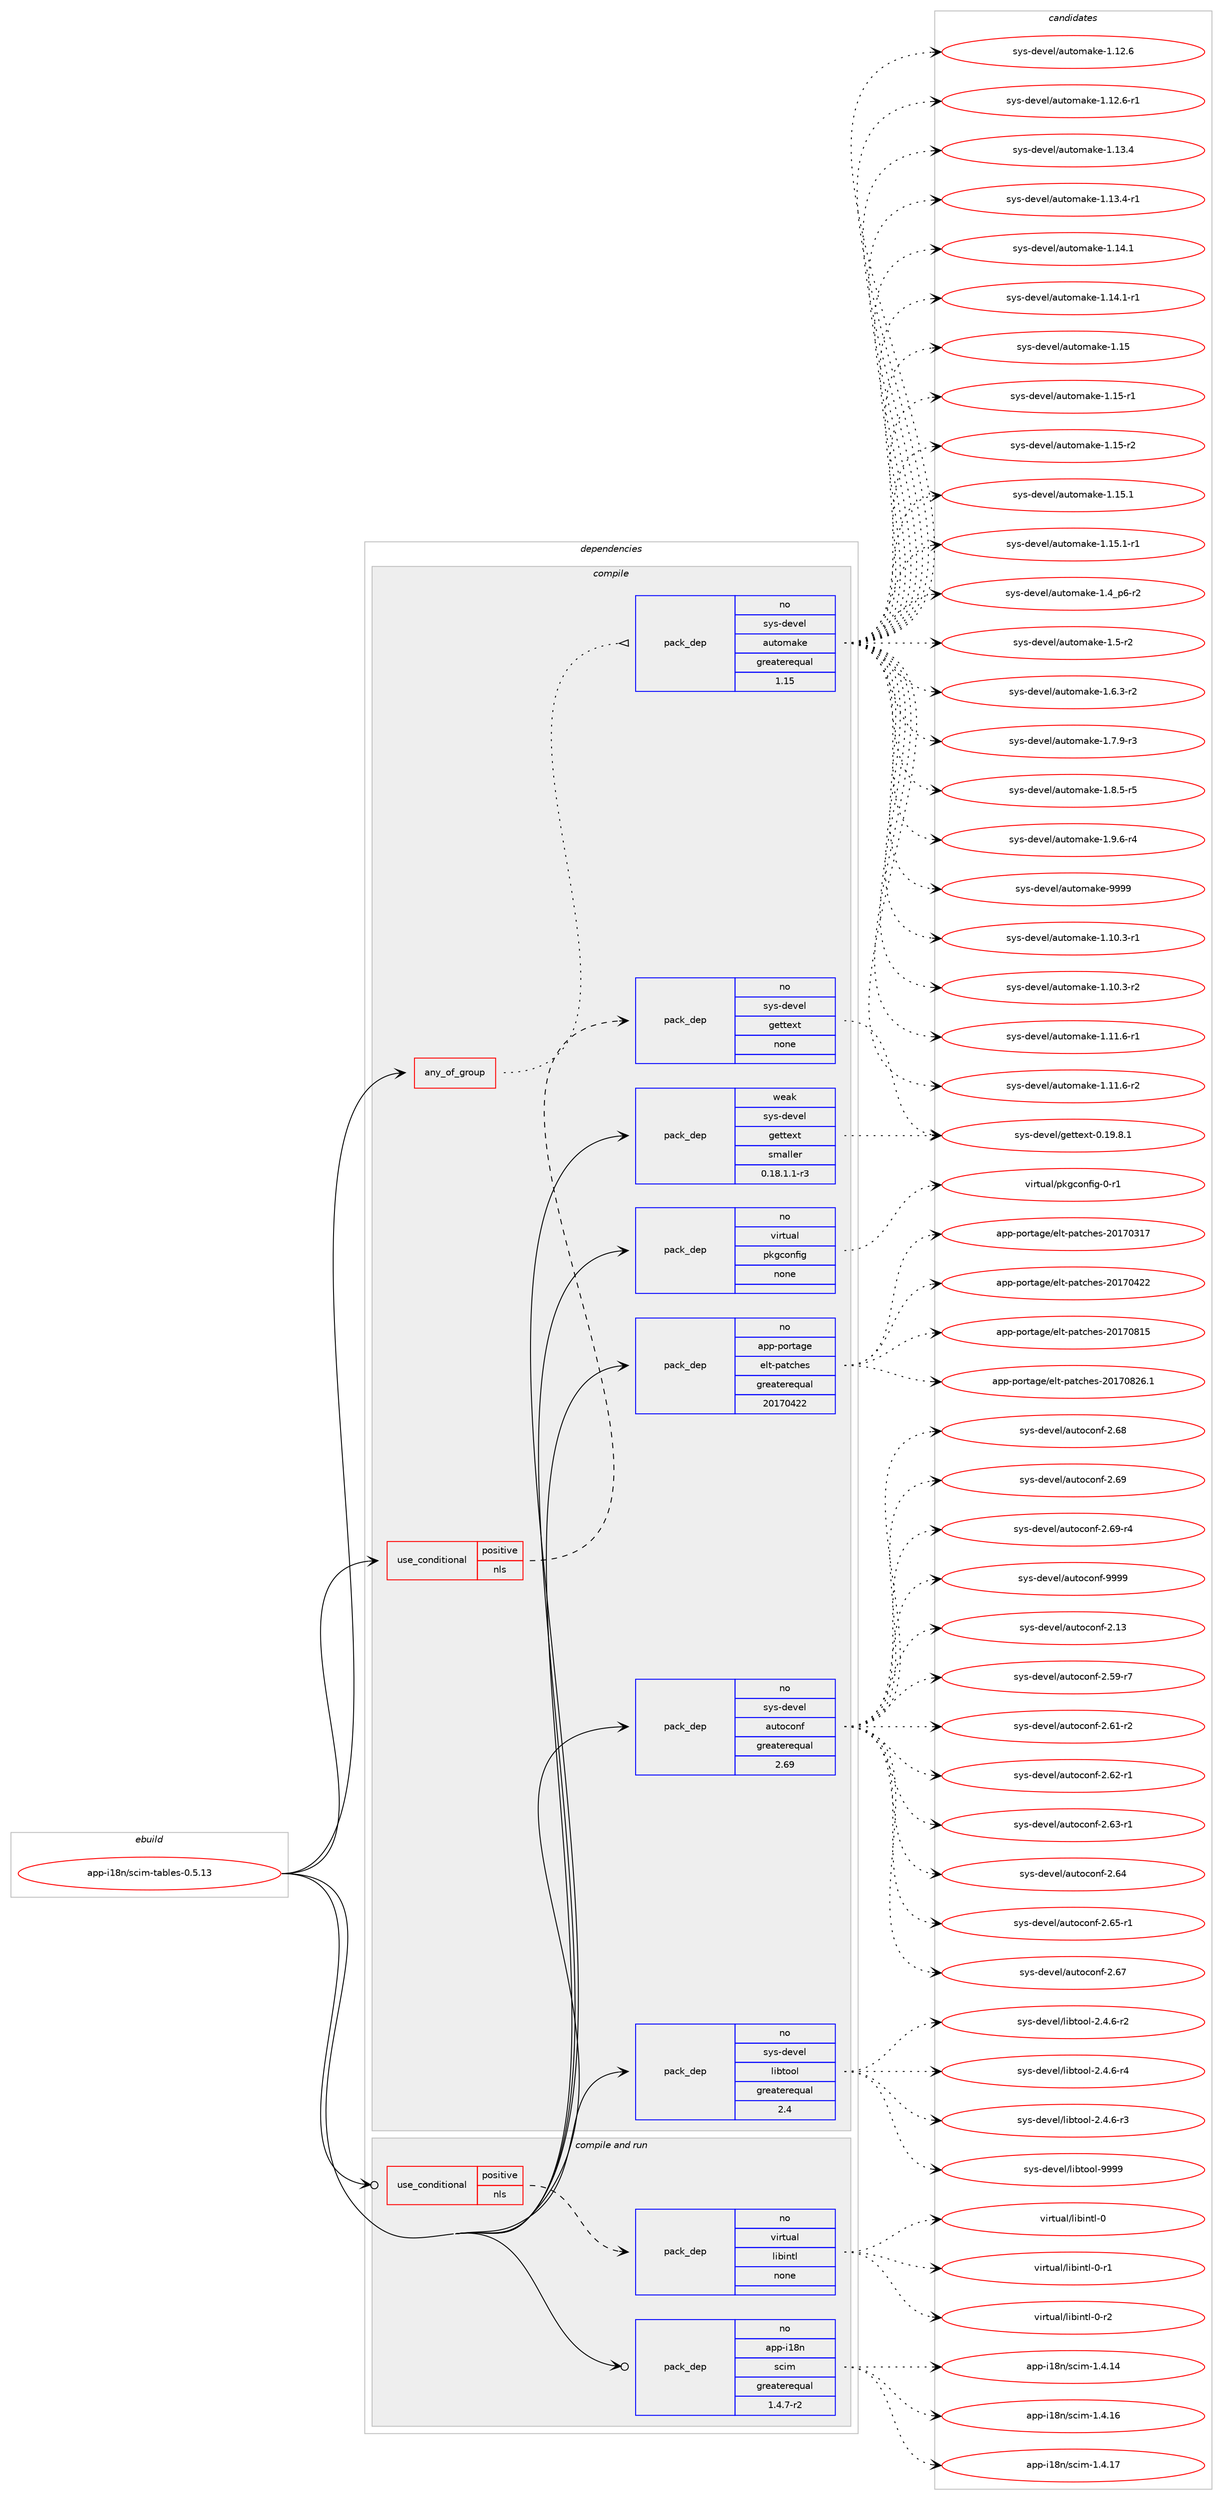 digraph prolog {

# *************
# Graph options
# *************

newrank=true;
concentrate=true;
compound=true;
graph [rankdir=LR,fontname=Helvetica,fontsize=10,ranksep=1.5];#, ranksep=2.5, nodesep=0.2];
edge  [arrowhead=vee];
node  [fontname=Helvetica,fontsize=10];

# **********
# The ebuild
# **********

subgraph cluster_leftcol {
color=gray;
rank=same;
label=<<i>ebuild</i>>;
id [label="app-i18n/scim-tables-0.5.13", color=red, width=4, href="../app-i18n/scim-tables-0.5.13.svg"];
}

# ****************
# The dependencies
# ****************

subgraph cluster_midcol {
color=gray;
label=<<i>dependencies</i>>;
subgraph cluster_compile {
fillcolor="#eeeeee";
style=filled;
label=<<i>compile</i>>;
subgraph any688 {
dependency43720 [label=<<TABLE BORDER="0" CELLBORDER="1" CELLSPACING="0" CELLPADDING="4"><TR><TD CELLPADDING="10">any_of_group</TD></TR></TABLE>>, shape=none, color=red];subgraph pack31059 {
dependency43721 [label=<<TABLE BORDER="0" CELLBORDER="1" CELLSPACING="0" CELLPADDING="4" WIDTH="220"><TR><TD ROWSPAN="6" CELLPADDING="30">pack_dep</TD></TR><TR><TD WIDTH="110">no</TD></TR><TR><TD>sys-devel</TD></TR><TR><TD>automake</TD></TR><TR><TD>greaterequal</TD></TR><TR><TD>1.15</TD></TR></TABLE>>, shape=none, color=blue];
}
dependency43720:e -> dependency43721:w [weight=20,style="dotted",arrowhead="oinv"];
}
id:e -> dependency43720:w [weight=20,style="solid",arrowhead="vee"];
subgraph cond11953 {
dependency43722 [label=<<TABLE BORDER="0" CELLBORDER="1" CELLSPACING="0" CELLPADDING="4"><TR><TD ROWSPAN="3" CELLPADDING="10">use_conditional</TD></TR><TR><TD>positive</TD></TR><TR><TD>nls</TD></TR></TABLE>>, shape=none, color=red];
subgraph pack31060 {
dependency43723 [label=<<TABLE BORDER="0" CELLBORDER="1" CELLSPACING="0" CELLPADDING="4" WIDTH="220"><TR><TD ROWSPAN="6" CELLPADDING="30">pack_dep</TD></TR><TR><TD WIDTH="110">no</TD></TR><TR><TD>sys-devel</TD></TR><TR><TD>gettext</TD></TR><TR><TD>none</TD></TR><TR><TD></TD></TR></TABLE>>, shape=none, color=blue];
}
dependency43722:e -> dependency43723:w [weight=20,style="dashed",arrowhead="vee"];
}
id:e -> dependency43722:w [weight=20,style="solid",arrowhead="vee"];
subgraph pack31061 {
dependency43724 [label=<<TABLE BORDER="0" CELLBORDER="1" CELLSPACING="0" CELLPADDING="4" WIDTH="220"><TR><TD ROWSPAN="6" CELLPADDING="30">pack_dep</TD></TR><TR><TD WIDTH="110">no</TD></TR><TR><TD>app-portage</TD></TR><TR><TD>elt-patches</TD></TR><TR><TD>greaterequal</TD></TR><TR><TD>20170422</TD></TR></TABLE>>, shape=none, color=blue];
}
id:e -> dependency43724:w [weight=20,style="solid",arrowhead="vee"];
subgraph pack31062 {
dependency43725 [label=<<TABLE BORDER="0" CELLBORDER="1" CELLSPACING="0" CELLPADDING="4" WIDTH="220"><TR><TD ROWSPAN="6" CELLPADDING="30">pack_dep</TD></TR><TR><TD WIDTH="110">no</TD></TR><TR><TD>sys-devel</TD></TR><TR><TD>autoconf</TD></TR><TR><TD>greaterequal</TD></TR><TR><TD>2.69</TD></TR></TABLE>>, shape=none, color=blue];
}
id:e -> dependency43725:w [weight=20,style="solid",arrowhead="vee"];
subgraph pack31063 {
dependency43726 [label=<<TABLE BORDER="0" CELLBORDER="1" CELLSPACING="0" CELLPADDING="4" WIDTH="220"><TR><TD ROWSPAN="6" CELLPADDING="30">pack_dep</TD></TR><TR><TD WIDTH="110">no</TD></TR><TR><TD>sys-devel</TD></TR><TR><TD>libtool</TD></TR><TR><TD>greaterequal</TD></TR><TR><TD>2.4</TD></TR></TABLE>>, shape=none, color=blue];
}
id:e -> dependency43726:w [weight=20,style="solid",arrowhead="vee"];
subgraph pack31064 {
dependency43727 [label=<<TABLE BORDER="0" CELLBORDER="1" CELLSPACING="0" CELLPADDING="4" WIDTH="220"><TR><TD ROWSPAN="6" CELLPADDING="30">pack_dep</TD></TR><TR><TD WIDTH="110">no</TD></TR><TR><TD>virtual</TD></TR><TR><TD>pkgconfig</TD></TR><TR><TD>none</TD></TR><TR><TD></TD></TR></TABLE>>, shape=none, color=blue];
}
id:e -> dependency43727:w [weight=20,style="solid",arrowhead="vee"];
subgraph pack31065 {
dependency43728 [label=<<TABLE BORDER="0" CELLBORDER="1" CELLSPACING="0" CELLPADDING="4" WIDTH="220"><TR><TD ROWSPAN="6" CELLPADDING="30">pack_dep</TD></TR><TR><TD WIDTH="110">weak</TD></TR><TR><TD>sys-devel</TD></TR><TR><TD>gettext</TD></TR><TR><TD>smaller</TD></TR><TR><TD>0.18.1.1-r3</TD></TR></TABLE>>, shape=none, color=blue];
}
id:e -> dependency43728:w [weight=20,style="solid",arrowhead="vee"];
}
subgraph cluster_compileandrun {
fillcolor="#eeeeee";
style=filled;
label=<<i>compile and run</i>>;
subgraph cond11954 {
dependency43729 [label=<<TABLE BORDER="0" CELLBORDER="1" CELLSPACING="0" CELLPADDING="4"><TR><TD ROWSPAN="3" CELLPADDING="10">use_conditional</TD></TR><TR><TD>positive</TD></TR><TR><TD>nls</TD></TR></TABLE>>, shape=none, color=red];
subgraph pack31066 {
dependency43730 [label=<<TABLE BORDER="0" CELLBORDER="1" CELLSPACING="0" CELLPADDING="4" WIDTH="220"><TR><TD ROWSPAN="6" CELLPADDING="30">pack_dep</TD></TR><TR><TD WIDTH="110">no</TD></TR><TR><TD>virtual</TD></TR><TR><TD>libintl</TD></TR><TR><TD>none</TD></TR><TR><TD></TD></TR></TABLE>>, shape=none, color=blue];
}
dependency43729:e -> dependency43730:w [weight=20,style="dashed",arrowhead="vee"];
}
id:e -> dependency43729:w [weight=20,style="solid",arrowhead="odotvee"];
subgraph pack31067 {
dependency43731 [label=<<TABLE BORDER="0" CELLBORDER="1" CELLSPACING="0" CELLPADDING="4" WIDTH="220"><TR><TD ROWSPAN="6" CELLPADDING="30">pack_dep</TD></TR><TR><TD WIDTH="110">no</TD></TR><TR><TD>app-i18n</TD></TR><TR><TD>scim</TD></TR><TR><TD>greaterequal</TD></TR><TR><TD>1.4.7-r2</TD></TR></TABLE>>, shape=none, color=blue];
}
id:e -> dependency43731:w [weight=20,style="solid",arrowhead="odotvee"];
}
subgraph cluster_run {
fillcolor="#eeeeee";
style=filled;
label=<<i>run</i>>;
}
}

# **************
# The candidates
# **************

subgraph cluster_choices {
rank=same;
color=gray;
label=<<i>candidates</i>>;

subgraph choice31059 {
color=black;
nodesep=1;
choice11512111545100101118101108479711711611110997107101454946494846514511449 [label="sys-devel/automake-1.10.3-r1", color=red, width=4,href="../sys-devel/automake-1.10.3-r1.svg"];
choice11512111545100101118101108479711711611110997107101454946494846514511450 [label="sys-devel/automake-1.10.3-r2", color=red, width=4,href="../sys-devel/automake-1.10.3-r2.svg"];
choice11512111545100101118101108479711711611110997107101454946494946544511449 [label="sys-devel/automake-1.11.6-r1", color=red, width=4,href="../sys-devel/automake-1.11.6-r1.svg"];
choice11512111545100101118101108479711711611110997107101454946494946544511450 [label="sys-devel/automake-1.11.6-r2", color=red, width=4,href="../sys-devel/automake-1.11.6-r2.svg"];
choice1151211154510010111810110847971171161111099710710145494649504654 [label="sys-devel/automake-1.12.6", color=red, width=4,href="../sys-devel/automake-1.12.6.svg"];
choice11512111545100101118101108479711711611110997107101454946495046544511449 [label="sys-devel/automake-1.12.6-r1", color=red, width=4,href="../sys-devel/automake-1.12.6-r1.svg"];
choice1151211154510010111810110847971171161111099710710145494649514652 [label="sys-devel/automake-1.13.4", color=red, width=4,href="../sys-devel/automake-1.13.4.svg"];
choice11512111545100101118101108479711711611110997107101454946495146524511449 [label="sys-devel/automake-1.13.4-r1", color=red, width=4,href="../sys-devel/automake-1.13.4-r1.svg"];
choice1151211154510010111810110847971171161111099710710145494649524649 [label="sys-devel/automake-1.14.1", color=red, width=4,href="../sys-devel/automake-1.14.1.svg"];
choice11512111545100101118101108479711711611110997107101454946495246494511449 [label="sys-devel/automake-1.14.1-r1", color=red, width=4,href="../sys-devel/automake-1.14.1-r1.svg"];
choice115121115451001011181011084797117116111109971071014549464953 [label="sys-devel/automake-1.15", color=red, width=4,href="../sys-devel/automake-1.15.svg"];
choice1151211154510010111810110847971171161111099710710145494649534511449 [label="sys-devel/automake-1.15-r1", color=red, width=4,href="../sys-devel/automake-1.15-r1.svg"];
choice1151211154510010111810110847971171161111099710710145494649534511450 [label="sys-devel/automake-1.15-r2", color=red, width=4,href="../sys-devel/automake-1.15-r2.svg"];
choice1151211154510010111810110847971171161111099710710145494649534649 [label="sys-devel/automake-1.15.1", color=red, width=4,href="../sys-devel/automake-1.15.1.svg"];
choice11512111545100101118101108479711711611110997107101454946495346494511449 [label="sys-devel/automake-1.15.1-r1", color=red, width=4,href="../sys-devel/automake-1.15.1-r1.svg"];
choice115121115451001011181011084797117116111109971071014549465295112544511450 [label="sys-devel/automake-1.4_p6-r2", color=red, width=4,href="../sys-devel/automake-1.4_p6-r2.svg"];
choice11512111545100101118101108479711711611110997107101454946534511450 [label="sys-devel/automake-1.5-r2", color=red, width=4,href="../sys-devel/automake-1.5-r2.svg"];
choice115121115451001011181011084797117116111109971071014549465446514511450 [label="sys-devel/automake-1.6.3-r2", color=red, width=4,href="../sys-devel/automake-1.6.3-r2.svg"];
choice115121115451001011181011084797117116111109971071014549465546574511451 [label="sys-devel/automake-1.7.9-r3", color=red, width=4,href="../sys-devel/automake-1.7.9-r3.svg"];
choice115121115451001011181011084797117116111109971071014549465646534511453 [label="sys-devel/automake-1.8.5-r5", color=red, width=4,href="../sys-devel/automake-1.8.5-r5.svg"];
choice115121115451001011181011084797117116111109971071014549465746544511452 [label="sys-devel/automake-1.9.6-r4", color=red, width=4,href="../sys-devel/automake-1.9.6-r4.svg"];
choice115121115451001011181011084797117116111109971071014557575757 [label="sys-devel/automake-9999", color=red, width=4,href="../sys-devel/automake-9999.svg"];
dependency43721:e -> choice11512111545100101118101108479711711611110997107101454946494846514511449:w [style=dotted,weight="100"];
dependency43721:e -> choice11512111545100101118101108479711711611110997107101454946494846514511450:w [style=dotted,weight="100"];
dependency43721:e -> choice11512111545100101118101108479711711611110997107101454946494946544511449:w [style=dotted,weight="100"];
dependency43721:e -> choice11512111545100101118101108479711711611110997107101454946494946544511450:w [style=dotted,weight="100"];
dependency43721:e -> choice1151211154510010111810110847971171161111099710710145494649504654:w [style=dotted,weight="100"];
dependency43721:e -> choice11512111545100101118101108479711711611110997107101454946495046544511449:w [style=dotted,weight="100"];
dependency43721:e -> choice1151211154510010111810110847971171161111099710710145494649514652:w [style=dotted,weight="100"];
dependency43721:e -> choice11512111545100101118101108479711711611110997107101454946495146524511449:w [style=dotted,weight="100"];
dependency43721:e -> choice1151211154510010111810110847971171161111099710710145494649524649:w [style=dotted,weight="100"];
dependency43721:e -> choice11512111545100101118101108479711711611110997107101454946495246494511449:w [style=dotted,weight="100"];
dependency43721:e -> choice115121115451001011181011084797117116111109971071014549464953:w [style=dotted,weight="100"];
dependency43721:e -> choice1151211154510010111810110847971171161111099710710145494649534511449:w [style=dotted,weight="100"];
dependency43721:e -> choice1151211154510010111810110847971171161111099710710145494649534511450:w [style=dotted,weight="100"];
dependency43721:e -> choice1151211154510010111810110847971171161111099710710145494649534649:w [style=dotted,weight="100"];
dependency43721:e -> choice11512111545100101118101108479711711611110997107101454946495346494511449:w [style=dotted,weight="100"];
dependency43721:e -> choice115121115451001011181011084797117116111109971071014549465295112544511450:w [style=dotted,weight="100"];
dependency43721:e -> choice11512111545100101118101108479711711611110997107101454946534511450:w [style=dotted,weight="100"];
dependency43721:e -> choice115121115451001011181011084797117116111109971071014549465446514511450:w [style=dotted,weight="100"];
dependency43721:e -> choice115121115451001011181011084797117116111109971071014549465546574511451:w [style=dotted,weight="100"];
dependency43721:e -> choice115121115451001011181011084797117116111109971071014549465646534511453:w [style=dotted,weight="100"];
dependency43721:e -> choice115121115451001011181011084797117116111109971071014549465746544511452:w [style=dotted,weight="100"];
dependency43721:e -> choice115121115451001011181011084797117116111109971071014557575757:w [style=dotted,weight="100"];
}
subgraph choice31060 {
color=black;
nodesep=1;
choice1151211154510010111810110847103101116116101120116454846495746564649 [label="sys-devel/gettext-0.19.8.1", color=red, width=4,href="../sys-devel/gettext-0.19.8.1.svg"];
dependency43723:e -> choice1151211154510010111810110847103101116116101120116454846495746564649:w [style=dotted,weight="100"];
}
subgraph choice31061 {
color=black;
nodesep=1;
choice97112112451121111141169710310147101108116451129711699104101115455048495548514955 [label="app-portage/elt-patches-20170317", color=red, width=4,href="../app-portage/elt-patches-20170317.svg"];
choice97112112451121111141169710310147101108116451129711699104101115455048495548525050 [label="app-portage/elt-patches-20170422", color=red, width=4,href="../app-portage/elt-patches-20170422.svg"];
choice97112112451121111141169710310147101108116451129711699104101115455048495548564953 [label="app-portage/elt-patches-20170815", color=red, width=4,href="../app-portage/elt-patches-20170815.svg"];
choice971121124511211111411697103101471011081164511297116991041011154550484955485650544649 [label="app-portage/elt-patches-20170826.1", color=red, width=4,href="../app-portage/elt-patches-20170826.1.svg"];
dependency43724:e -> choice97112112451121111141169710310147101108116451129711699104101115455048495548514955:w [style=dotted,weight="100"];
dependency43724:e -> choice97112112451121111141169710310147101108116451129711699104101115455048495548525050:w [style=dotted,weight="100"];
dependency43724:e -> choice97112112451121111141169710310147101108116451129711699104101115455048495548564953:w [style=dotted,weight="100"];
dependency43724:e -> choice971121124511211111411697103101471011081164511297116991041011154550484955485650544649:w [style=dotted,weight="100"];
}
subgraph choice31062 {
color=black;
nodesep=1;
choice115121115451001011181011084797117116111991111101024550464951 [label="sys-devel/autoconf-2.13", color=red, width=4,href="../sys-devel/autoconf-2.13.svg"];
choice1151211154510010111810110847971171161119911111010245504653574511455 [label="sys-devel/autoconf-2.59-r7", color=red, width=4,href="../sys-devel/autoconf-2.59-r7.svg"];
choice1151211154510010111810110847971171161119911111010245504654494511450 [label="sys-devel/autoconf-2.61-r2", color=red, width=4,href="../sys-devel/autoconf-2.61-r2.svg"];
choice1151211154510010111810110847971171161119911111010245504654504511449 [label="sys-devel/autoconf-2.62-r1", color=red, width=4,href="../sys-devel/autoconf-2.62-r1.svg"];
choice1151211154510010111810110847971171161119911111010245504654514511449 [label="sys-devel/autoconf-2.63-r1", color=red, width=4,href="../sys-devel/autoconf-2.63-r1.svg"];
choice115121115451001011181011084797117116111991111101024550465452 [label="sys-devel/autoconf-2.64", color=red, width=4,href="../sys-devel/autoconf-2.64.svg"];
choice1151211154510010111810110847971171161119911111010245504654534511449 [label="sys-devel/autoconf-2.65-r1", color=red, width=4,href="../sys-devel/autoconf-2.65-r1.svg"];
choice115121115451001011181011084797117116111991111101024550465455 [label="sys-devel/autoconf-2.67", color=red, width=4,href="../sys-devel/autoconf-2.67.svg"];
choice115121115451001011181011084797117116111991111101024550465456 [label="sys-devel/autoconf-2.68", color=red, width=4,href="../sys-devel/autoconf-2.68.svg"];
choice115121115451001011181011084797117116111991111101024550465457 [label="sys-devel/autoconf-2.69", color=red, width=4,href="../sys-devel/autoconf-2.69.svg"];
choice1151211154510010111810110847971171161119911111010245504654574511452 [label="sys-devel/autoconf-2.69-r4", color=red, width=4,href="../sys-devel/autoconf-2.69-r4.svg"];
choice115121115451001011181011084797117116111991111101024557575757 [label="sys-devel/autoconf-9999", color=red, width=4,href="../sys-devel/autoconf-9999.svg"];
dependency43725:e -> choice115121115451001011181011084797117116111991111101024550464951:w [style=dotted,weight="100"];
dependency43725:e -> choice1151211154510010111810110847971171161119911111010245504653574511455:w [style=dotted,weight="100"];
dependency43725:e -> choice1151211154510010111810110847971171161119911111010245504654494511450:w [style=dotted,weight="100"];
dependency43725:e -> choice1151211154510010111810110847971171161119911111010245504654504511449:w [style=dotted,weight="100"];
dependency43725:e -> choice1151211154510010111810110847971171161119911111010245504654514511449:w [style=dotted,weight="100"];
dependency43725:e -> choice115121115451001011181011084797117116111991111101024550465452:w [style=dotted,weight="100"];
dependency43725:e -> choice1151211154510010111810110847971171161119911111010245504654534511449:w [style=dotted,weight="100"];
dependency43725:e -> choice115121115451001011181011084797117116111991111101024550465455:w [style=dotted,weight="100"];
dependency43725:e -> choice115121115451001011181011084797117116111991111101024550465456:w [style=dotted,weight="100"];
dependency43725:e -> choice115121115451001011181011084797117116111991111101024550465457:w [style=dotted,weight="100"];
dependency43725:e -> choice1151211154510010111810110847971171161119911111010245504654574511452:w [style=dotted,weight="100"];
dependency43725:e -> choice115121115451001011181011084797117116111991111101024557575757:w [style=dotted,weight="100"];
}
subgraph choice31063 {
color=black;
nodesep=1;
choice1151211154510010111810110847108105981161111111084550465246544511450 [label="sys-devel/libtool-2.4.6-r2", color=red, width=4,href="../sys-devel/libtool-2.4.6-r2.svg"];
choice1151211154510010111810110847108105981161111111084550465246544511451 [label="sys-devel/libtool-2.4.6-r3", color=red, width=4,href="../sys-devel/libtool-2.4.6-r3.svg"];
choice1151211154510010111810110847108105981161111111084550465246544511452 [label="sys-devel/libtool-2.4.6-r4", color=red, width=4,href="../sys-devel/libtool-2.4.6-r4.svg"];
choice1151211154510010111810110847108105981161111111084557575757 [label="sys-devel/libtool-9999", color=red, width=4,href="../sys-devel/libtool-9999.svg"];
dependency43726:e -> choice1151211154510010111810110847108105981161111111084550465246544511450:w [style=dotted,weight="100"];
dependency43726:e -> choice1151211154510010111810110847108105981161111111084550465246544511451:w [style=dotted,weight="100"];
dependency43726:e -> choice1151211154510010111810110847108105981161111111084550465246544511452:w [style=dotted,weight="100"];
dependency43726:e -> choice1151211154510010111810110847108105981161111111084557575757:w [style=dotted,weight="100"];
}
subgraph choice31064 {
color=black;
nodesep=1;
choice11810511411611797108471121071039911111010210510345484511449 [label="virtual/pkgconfig-0-r1", color=red, width=4,href="../virtual/pkgconfig-0-r1.svg"];
dependency43727:e -> choice11810511411611797108471121071039911111010210510345484511449:w [style=dotted,weight="100"];
}
subgraph choice31065 {
color=black;
nodesep=1;
choice1151211154510010111810110847103101116116101120116454846495746564649 [label="sys-devel/gettext-0.19.8.1", color=red, width=4,href="../sys-devel/gettext-0.19.8.1.svg"];
dependency43728:e -> choice1151211154510010111810110847103101116116101120116454846495746564649:w [style=dotted,weight="100"];
}
subgraph choice31066 {
color=black;
nodesep=1;
choice1181051141161179710847108105981051101161084548 [label="virtual/libintl-0", color=red, width=4,href="../virtual/libintl-0.svg"];
choice11810511411611797108471081059810511011610845484511449 [label="virtual/libintl-0-r1", color=red, width=4,href="../virtual/libintl-0-r1.svg"];
choice11810511411611797108471081059810511011610845484511450 [label="virtual/libintl-0-r2", color=red, width=4,href="../virtual/libintl-0-r2.svg"];
dependency43730:e -> choice1181051141161179710847108105981051101161084548:w [style=dotted,weight="100"];
dependency43730:e -> choice11810511411611797108471081059810511011610845484511449:w [style=dotted,weight="100"];
dependency43730:e -> choice11810511411611797108471081059810511011610845484511450:w [style=dotted,weight="100"];
}
subgraph choice31067 {
color=black;
nodesep=1;
choice97112112451054956110471159910510945494652464952 [label="app-i18n/scim-1.4.14", color=red, width=4,href="../app-i18n/scim-1.4.14.svg"];
choice97112112451054956110471159910510945494652464954 [label="app-i18n/scim-1.4.16", color=red, width=4,href="../app-i18n/scim-1.4.16.svg"];
choice97112112451054956110471159910510945494652464955 [label="app-i18n/scim-1.4.17", color=red, width=4,href="../app-i18n/scim-1.4.17.svg"];
dependency43731:e -> choice97112112451054956110471159910510945494652464952:w [style=dotted,weight="100"];
dependency43731:e -> choice97112112451054956110471159910510945494652464954:w [style=dotted,weight="100"];
dependency43731:e -> choice97112112451054956110471159910510945494652464955:w [style=dotted,weight="100"];
}
}

}
